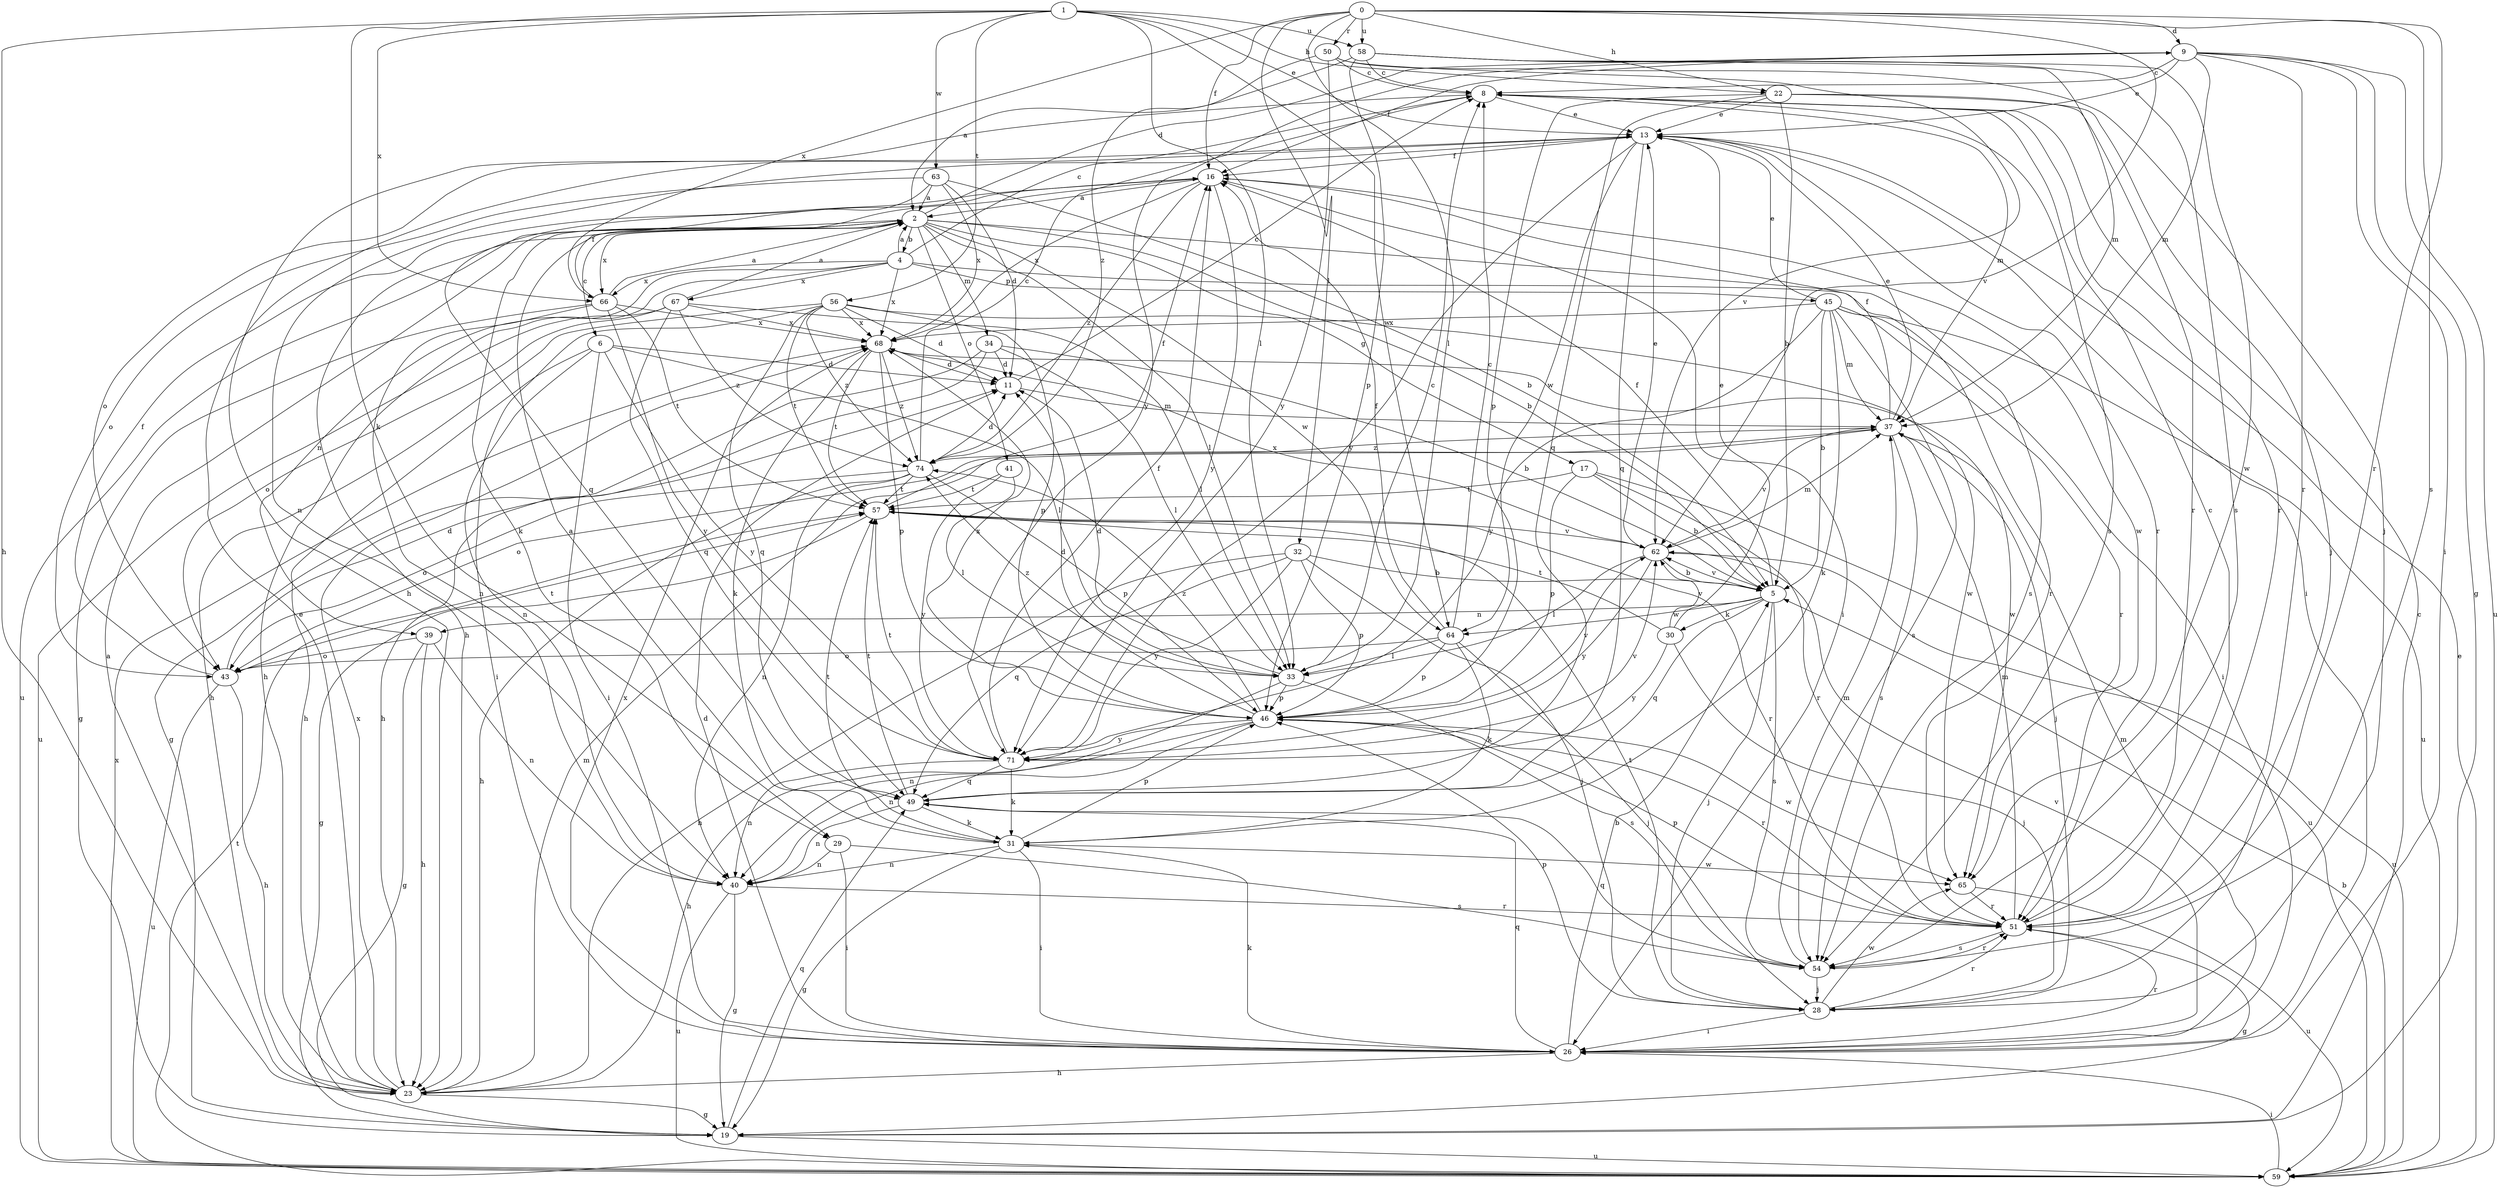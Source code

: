 strict digraph  {
0;
1;
2;
4;
5;
6;
8;
9;
11;
13;
16;
17;
19;
22;
23;
26;
28;
29;
30;
31;
32;
33;
34;
37;
39;
40;
41;
43;
45;
46;
49;
50;
51;
54;
56;
57;
58;
59;
62;
63;
64;
65;
66;
67;
68;
71;
74;
0 -> 9  [label=d];
0 -> 16  [label=f];
0 -> 22  [label=h];
0 -> 32  [label=l];
0 -> 33  [label=l];
0 -> 50  [label=r];
0 -> 51  [label=r];
0 -> 54  [label=s];
0 -> 58  [label=u];
0 -> 62  [label=v];
0 -> 66  [label=x];
1 -> 13  [label=e];
1 -> 22  [label=h];
1 -> 23  [label=h];
1 -> 29  [label=k];
1 -> 33  [label=l];
1 -> 56  [label=t];
1 -> 58  [label=u];
1 -> 63  [label=w];
1 -> 64  [label=w];
1 -> 66  [label=x];
2 -> 4  [label=b];
2 -> 5  [label=b];
2 -> 6  [label=c];
2 -> 9  [label=d];
2 -> 17  [label=g];
2 -> 29  [label=k];
2 -> 33  [label=l];
2 -> 34  [label=m];
2 -> 41  [label=o];
2 -> 54  [label=s];
2 -> 59  [label=u];
2 -> 64  [label=w];
2 -> 66  [label=x];
4 -> 2  [label=a];
4 -> 8  [label=c];
4 -> 23  [label=h];
4 -> 39  [label=n];
4 -> 45  [label=p];
4 -> 51  [label=r];
4 -> 66  [label=x];
4 -> 67  [label=x];
4 -> 68  [label=x];
5 -> 16  [label=f];
5 -> 28  [label=j];
5 -> 30  [label=k];
5 -> 39  [label=n];
5 -> 49  [label=q];
5 -> 54  [label=s];
5 -> 62  [label=v];
5 -> 64  [label=w];
6 -> 11  [label=d];
6 -> 23  [label=h];
6 -> 26  [label=i];
6 -> 33  [label=l];
6 -> 40  [label=n];
6 -> 71  [label=y];
8 -> 13  [label=e];
8 -> 23  [label=h];
8 -> 37  [label=m];
8 -> 51  [label=r];
8 -> 54  [label=s];
9 -> 8  [label=c];
9 -> 13  [label=e];
9 -> 16  [label=f];
9 -> 19  [label=g];
9 -> 26  [label=i];
9 -> 37  [label=m];
9 -> 51  [label=r];
9 -> 59  [label=u];
9 -> 71  [label=y];
11 -> 8  [label=c];
11 -> 37  [label=m];
13 -> 16  [label=f];
13 -> 26  [label=i];
13 -> 40  [label=n];
13 -> 43  [label=o];
13 -> 49  [label=q];
13 -> 51  [label=r];
13 -> 64  [label=w];
13 -> 71  [label=y];
16 -> 2  [label=a];
16 -> 23  [label=h];
16 -> 26  [label=i];
16 -> 65  [label=w];
16 -> 68  [label=x];
16 -> 71  [label=y];
16 -> 74  [label=z];
17 -> 5  [label=b];
17 -> 46  [label=p];
17 -> 51  [label=r];
17 -> 57  [label=t];
17 -> 59  [label=u];
19 -> 8  [label=c];
19 -> 49  [label=q];
19 -> 59  [label=u];
22 -> 5  [label=b];
22 -> 13  [label=e];
22 -> 28  [label=j];
22 -> 46  [label=p];
22 -> 49  [label=q];
22 -> 51  [label=r];
23 -> 2  [label=a];
23 -> 13  [label=e];
23 -> 19  [label=g];
23 -> 37  [label=m];
23 -> 68  [label=x];
26 -> 5  [label=b];
26 -> 11  [label=d];
26 -> 23  [label=h];
26 -> 31  [label=k];
26 -> 37  [label=m];
26 -> 49  [label=q];
26 -> 51  [label=r];
26 -> 62  [label=v];
26 -> 68  [label=x];
28 -> 26  [label=i];
28 -> 46  [label=p];
28 -> 51  [label=r];
28 -> 57  [label=t];
28 -> 65  [label=w];
29 -> 26  [label=i];
29 -> 40  [label=n];
29 -> 54  [label=s];
30 -> 13  [label=e];
30 -> 28  [label=j];
30 -> 57  [label=t];
30 -> 62  [label=v];
30 -> 71  [label=y];
31 -> 2  [label=a];
31 -> 19  [label=g];
31 -> 26  [label=i];
31 -> 40  [label=n];
31 -> 46  [label=p];
31 -> 57  [label=t];
31 -> 65  [label=w];
32 -> 5  [label=b];
32 -> 23  [label=h];
32 -> 28  [label=j];
32 -> 46  [label=p];
32 -> 49  [label=q];
32 -> 71  [label=y];
33 -> 8  [label=c];
33 -> 11  [label=d];
33 -> 40  [label=n];
33 -> 46  [label=p];
33 -> 54  [label=s];
33 -> 74  [label=z];
34 -> 5  [label=b];
34 -> 11  [label=d];
34 -> 19  [label=g];
34 -> 23  [label=h];
34 -> 33  [label=l];
37 -> 13  [label=e];
37 -> 16  [label=f];
37 -> 28  [label=j];
37 -> 43  [label=o];
37 -> 54  [label=s];
37 -> 62  [label=v];
37 -> 74  [label=z];
39 -> 19  [label=g];
39 -> 23  [label=h];
39 -> 40  [label=n];
39 -> 43  [label=o];
40 -> 19  [label=g];
40 -> 51  [label=r];
40 -> 59  [label=u];
41 -> 33  [label=l];
41 -> 57  [label=t];
41 -> 71  [label=y];
43 -> 11  [label=d];
43 -> 16  [label=f];
43 -> 23  [label=h];
43 -> 57  [label=t];
43 -> 59  [label=u];
45 -> 5  [label=b];
45 -> 13  [label=e];
45 -> 26  [label=i];
45 -> 31  [label=k];
45 -> 37  [label=m];
45 -> 51  [label=r];
45 -> 54  [label=s];
45 -> 59  [label=u];
45 -> 68  [label=x];
45 -> 71  [label=y];
46 -> 11  [label=d];
46 -> 23  [label=h];
46 -> 40  [label=n];
46 -> 51  [label=r];
46 -> 62  [label=v];
46 -> 65  [label=w];
46 -> 68  [label=x];
46 -> 71  [label=y];
46 -> 74  [label=z];
49 -> 31  [label=k];
49 -> 40  [label=n];
49 -> 57  [label=t];
50 -> 8  [label=c];
50 -> 28  [label=j];
50 -> 62  [label=v];
50 -> 71  [label=y];
50 -> 74  [label=z];
51 -> 8  [label=c];
51 -> 19  [label=g];
51 -> 37  [label=m];
51 -> 46  [label=p];
51 -> 54  [label=s];
54 -> 28  [label=j];
54 -> 37  [label=m];
54 -> 49  [label=q];
54 -> 51  [label=r];
56 -> 11  [label=d];
56 -> 23  [label=h];
56 -> 26  [label=i];
56 -> 46  [label=p];
56 -> 49  [label=q];
56 -> 57  [label=t];
56 -> 65  [label=w];
56 -> 68  [label=x];
56 -> 74  [label=z];
57 -> 16  [label=f];
57 -> 19  [label=g];
57 -> 51  [label=r];
57 -> 62  [label=v];
58 -> 2  [label=a];
58 -> 8  [label=c];
58 -> 37  [label=m];
58 -> 46  [label=p];
58 -> 54  [label=s];
58 -> 65  [label=w];
59 -> 5  [label=b];
59 -> 13  [label=e];
59 -> 26  [label=i];
59 -> 57  [label=t];
59 -> 68  [label=x];
62 -> 5  [label=b];
62 -> 13  [label=e];
62 -> 33  [label=l];
62 -> 37  [label=m];
62 -> 59  [label=u];
62 -> 68  [label=x];
62 -> 71  [label=y];
63 -> 2  [label=a];
63 -> 5  [label=b];
63 -> 11  [label=d];
63 -> 43  [label=o];
63 -> 49  [label=q];
63 -> 68  [label=x];
64 -> 8  [label=c];
64 -> 16  [label=f];
64 -> 28  [label=j];
64 -> 31  [label=k];
64 -> 33  [label=l];
64 -> 43  [label=o];
64 -> 46  [label=p];
65 -> 51  [label=r];
65 -> 59  [label=u];
66 -> 2  [label=a];
66 -> 16  [label=f];
66 -> 19  [label=g];
66 -> 40  [label=n];
66 -> 57  [label=t];
66 -> 68  [label=x];
66 -> 71  [label=y];
67 -> 2  [label=a];
67 -> 33  [label=l];
67 -> 43  [label=o];
67 -> 49  [label=q];
67 -> 59  [label=u];
67 -> 68  [label=x];
67 -> 74  [label=z];
68 -> 11  [label=d];
68 -> 31  [label=k];
68 -> 46  [label=p];
68 -> 57  [label=t];
68 -> 65  [label=w];
68 -> 74  [label=z];
71 -> 16  [label=f];
71 -> 31  [label=k];
71 -> 40  [label=n];
71 -> 49  [label=q];
71 -> 57  [label=t];
71 -> 62  [label=v];
74 -> 8  [label=c];
74 -> 11  [label=d];
74 -> 23  [label=h];
74 -> 40  [label=n];
74 -> 43  [label=o];
74 -> 46  [label=p];
74 -> 57  [label=t];
}
